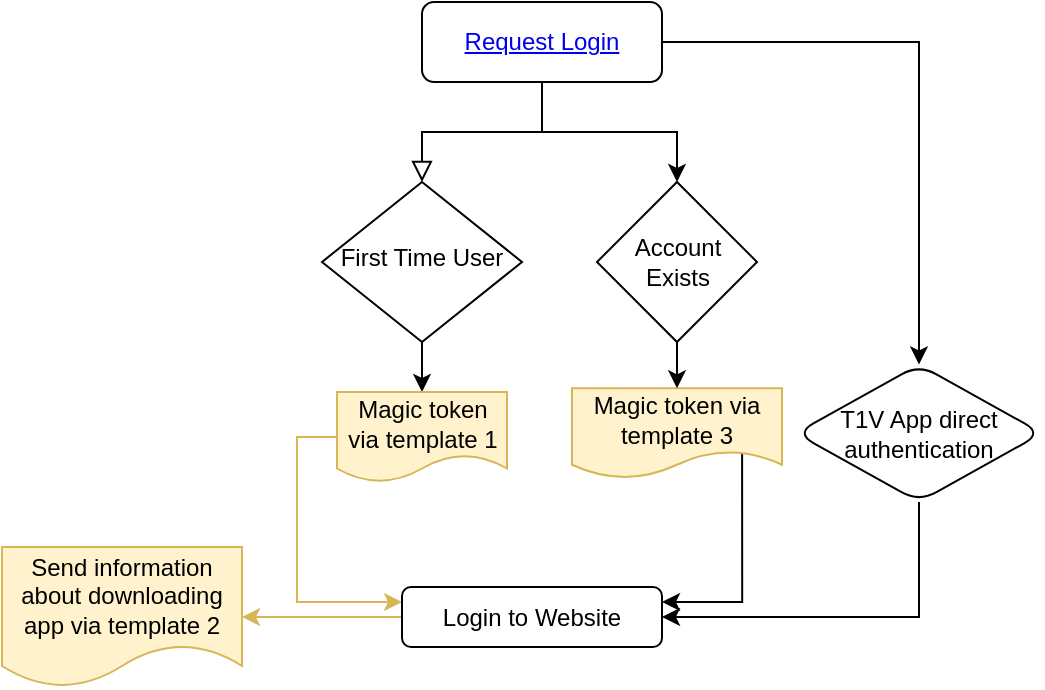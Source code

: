<mxfile version="16.2.6" type="github" pages="2">
  <diagram id="C5RBs43oDa-KdzZeNtuy" name="Login Flow">
    <mxGraphModel dx="2167" dy="604" grid="1" gridSize="10" guides="1" tooltips="1" connect="1" arrows="1" fold="1" page="1" pageScale="1" pageWidth="827" pageHeight="1169" math="0" shadow="0">
      <root>
        <mxCell id="WIyWlLk6GJQsqaUBKTNV-0" />
        <mxCell id="WIyWlLk6GJQsqaUBKTNV-1" parent="WIyWlLk6GJQsqaUBKTNV-0" />
        <mxCell id="WIyWlLk6GJQsqaUBKTNV-2" value="" style="rounded=0;html=1;jettySize=auto;orthogonalLoop=1;fontSize=11;endArrow=block;endFill=0;endSize=8;strokeWidth=1;shadow=0;labelBackgroundColor=none;edgeStyle=orthogonalEdgeStyle;" parent="WIyWlLk6GJQsqaUBKTNV-1" source="WIyWlLk6GJQsqaUBKTNV-3" target="WIyWlLk6GJQsqaUBKTNV-6" edge="1">
          <mxGeometry relative="1" as="geometry" />
        </mxCell>
        <mxCell id="N-eQlCVIpRMiX8yEnDeA-14" style="edgeStyle=orthogonalEdgeStyle;rounded=0;orthogonalLoop=1;jettySize=auto;html=1;exitX=0.5;exitY=1;exitDx=0;exitDy=0;entryX=0.5;entryY=0;entryDx=0;entryDy=0;" edge="1" parent="WIyWlLk6GJQsqaUBKTNV-1" source="WIyWlLk6GJQsqaUBKTNV-3" target="N-eQlCVIpRMiX8yEnDeA-11">
          <mxGeometry relative="1" as="geometry" />
        </mxCell>
        <mxCell id="N-eQlCVIpRMiX8yEnDeA-32" value="" style="edgeStyle=orthogonalEdgeStyle;rounded=0;orthogonalLoop=1;jettySize=auto;html=1;" edge="1" parent="WIyWlLk6GJQsqaUBKTNV-1" source="WIyWlLk6GJQsqaUBKTNV-3" target="N-eQlCVIpRMiX8yEnDeA-31">
          <mxGeometry relative="1" as="geometry" />
        </mxCell>
        <mxCell id="WIyWlLk6GJQsqaUBKTNV-3" value="&lt;a href=&quot;data:page/id,41-cwJReHn9E8La9h7f7&quot;&gt;Request Login&lt;/a&gt;" style="rounded=1;whiteSpace=wrap;html=1;fontSize=12;glass=0;strokeWidth=1;shadow=0;" parent="WIyWlLk6GJQsqaUBKTNV-1" vertex="1">
          <mxGeometry x="-600" y="10" width="120" height="40" as="geometry" />
        </mxCell>
        <mxCell id="N-eQlCVIpRMiX8yEnDeA-17" value="" style="edgeStyle=orthogonalEdgeStyle;rounded=0;orthogonalLoop=1;jettySize=auto;html=1;" edge="1" parent="WIyWlLk6GJQsqaUBKTNV-1" source="WIyWlLk6GJQsqaUBKTNV-6" target="N-eQlCVIpRMiX8yEnDeA-16">
          <mxGeometry relative="1" as="geometry" />
        </mxCell>
        <mxCell id="WIyWlLk6GJQsqaUBKTNV-6" value="First Time User" style="rhombus;whiteSpace=wrap;html=1;shadow=0;fontFamily=Helvetica;fontSize=12;align=center;strokeWidth=1;spacing=6;spacingTop=-4;" parent="WIyWlLk6GJQsqaUBKTNV-1" vertex="1">
          <mxGeometry x="-650" y="100" width="100" height="80" as="geometry" />
        </mxCell>
        <mxCell id="N-eQlCVIpRMiX8yEnDeA-35" style="edgeStyle=orthogonalEdgeStyle;rounded=0;orthogonalLoop=1;jettySize=auto;html=1;entryX=1;entryY=0.25;entryDx=0;entryDy=0;exitX=0.81;exitY=0.711;exitDx=0;exitDy=0;exitPerimeter=0;" edge="1" parent="WIyWlLk6GJQsqaUBKTNV-1" source="WIyWlLk6GJQsqaUBKTNV-11" target="N-eQlCVIpRMiX8yEnDeA-18">
          <mxGeometry relative="1" as="geometry">
            <Array as="points">
              <mxPoint x="-440" y="310" />
            </Array>
          </mxGeometry>
        </mxCell>
        <mxCell id="WIyWlLk6GJQsqaUBKTNV-11" value="Magic token via template 3" style="shape=document;whiteSpace=wrap;html=1;boundedLbl=1;shadow=0;fontFamily=Helvetica;fontSize=12;align=center;strokeColor=#d6b656;strokeWidth=1;fillColor=#fff2cc;" parent="WIyWlLk6GJQsqaUBKTNV-1" vertex="1">
          <mxGeometry x="-525" y="203.13" width="105" height="45" as="geometry" />
        </mxCell>
        <mxCell id="N-eQlCVIpRMiX8yEnDeA-15" style="edgeStyle=orthogonalEdgeStyle;rounded=0;orthogonalLoop=1;jettySize=auto;html=1;exitX=0.5;exitY=1;exitDx=0;exitDy=0;entryX=0.5;entryY=0;entryDx=0;entryDy=0;" edge="1" parent="WIyWlLk6GJQsqaUBKTNV-1" source="N-eQlCVIpRMiX8yEnDeA-11" target="WIyWlLk6GJQsqaUBKTNV-11">
          <mxGeometry relative="1" as="geometry" />
        </mxCell>
        <mxCell id="N-eQlCVIpRMiX8yEnDeA-11" value="Account Exists" style="rhombus;whiteSpace=wrap;html=1;" vertex="1" parent="WIyWlLk6GJQsqaUBKTNV-1">
          <mxGeometry x="-512.5" y="100" width="80" height="80" as="geometry" />
        </mxCell>
        <mxCell id="N-eQlCVIpRMiX8yEnDeA-27" style="edgeStyle=orthogonalEdgeStyle;rounded=0;orthogonalLoop=1;jettySize=auto;html=1;exitX=0;exitY=0.5;exitDx=0;exitDy=0;entryX=0;entryY=0.25;entryDx=0;entryDy=0;fillColor=#fff2cc;strokeColor=#d6b656;" edge="1" parent="WIyWlLk6GJQsqaUBKTNV-1" source="N-eQlCVIpRMiX8yEnDeA-16" target="N-eQlCVIpRMiX8yEnDeA-18">
          <mxGeometry relative="1" as="geometry">
            <mxPoint x="-640" y="290" as="targetPoint" />
          </mxGeometry>
        </mxCell>
        <mxCell id="N-eQlCVIpRMiX8yEnDeA-16" value="Magic token via template 1" style="shape=document;whiteSpace=wrap;html=1;boundedLbl=1;shadow=0;fontFamily=Helvetica;fontSize=12;align=center;strokeColor=#d6b656;strokeWidth=1;fillColor=#fff2cc;" vertex="1" parent="WIyWlLk6GJQsqaUBKTNV-1">
          <mxGeometry x="-642.5" y="205" width="85" height="45" as="geometry" />
        </mxCell>
        <mxCell id="N-eQlCVIpRMiX8yEnDeA-26" value="" style="edgeStyle=orthogonalEdgeStyle;rounded=0;orthogonalLoop=1;jettySize=auto;html=1;fillColor=#fff2cc;strokeColor=#d6b656;" edge="1" parent="WIyWlLk6GJQsqaUBKTNV-1" source="N-eQlCVIpRMiX8yEnDeA-18" target="N-eQlCVIpRMiX8yEnDeA-25">
          <mxGeometry relative="1" as="geometry" />
        </mxCell>
        <mxCell id="N-eQlCVIpRMiX8yEnDeA-18" value="Login to Website" style="rounded=1;whiteSpace=wrap;html=1;" vertex="1" parent="WIyWlLk6GJQsqaUBKTNV-1">
          <mxGeometry x="-610" y="302.5" width="130" height="30" as="geometry" />
        </mxCell>
        <mxCell id="N-eQlCVIpRMiX8yEnDeA-25" value="Send information about downloading app via template 2" style="shape=document;whiteSpace=wrap;html=1;boundedLbl=1;rounded=1;fillColor=#fff2cc;strokeColor=#d6b656;" vertex="1" parent="WIyWlLk6GJQsqaUBKTNV-1">
          <mxGeometry x="-810" y="282.5" width="120" height="70" as="geometry" />
        </mxCell>
        <mxCell id="N-eQlCVIpRMiX8yEnDeA-34" style="edgeStyle=orthogonalEdgeStyle;rounded=0;orthogonalLoop=1;jettySize=auto;html=1;exitX=0.5;exitY=1;exitDx=0;exitDy=0;entryX=1;entryY=0.5;entryDx=0;entryDy=0;" edge="1" parent="WIyWlLk6GJQsqaUBKTNV-1" source="N-eQlCVIpRMiX8yEnDeA-31" target="N-eQlCVIpRMiX8yEnDeA-18">
          <mxGeometry relative="1" as="geometry" />
        </mxCell>
        <mxCell id="N-eQlCVIpRMiX8yEnDeA-31" value="T1V App direct authentication" style="rhombus;whiteSpace=wrap;html=1;rounded=1;glass=0;strokeWidth=1;shadow=0;" vertex="1" parent="WIyWlLk6GJQsqaUBKTNV-1">
          <mxGeometry x="-413" y="191.25" width="123" height="68.75" as="geometry" />
        </mxCell>
      </root>
    </mxGraphModel>
  </diagram>
  <diagram id="41-cwJReHn9E8La9h7f7" name="Login Messaging">
    <mxGraphModel dx="1340" dy="604" grid="1" gridSize="10" guides="1" tooltips="1" connect="1" arrows="1" fold="1" page="1" pageScale="1" pageWidth="850" pageHeight="1100" math="0" shadow="0">
      <root>
        <mxCell id="zTBgxipIPBk7fvoCf2cV-0" />
        <mxCell id="zTBgxipIPBk7fvoCf2cV-1" parent="zTBgxipIPBk7fvoCf2cV-0" />
      </root>
    </mxGraphModel>
  </diagram>
</mxfile>
